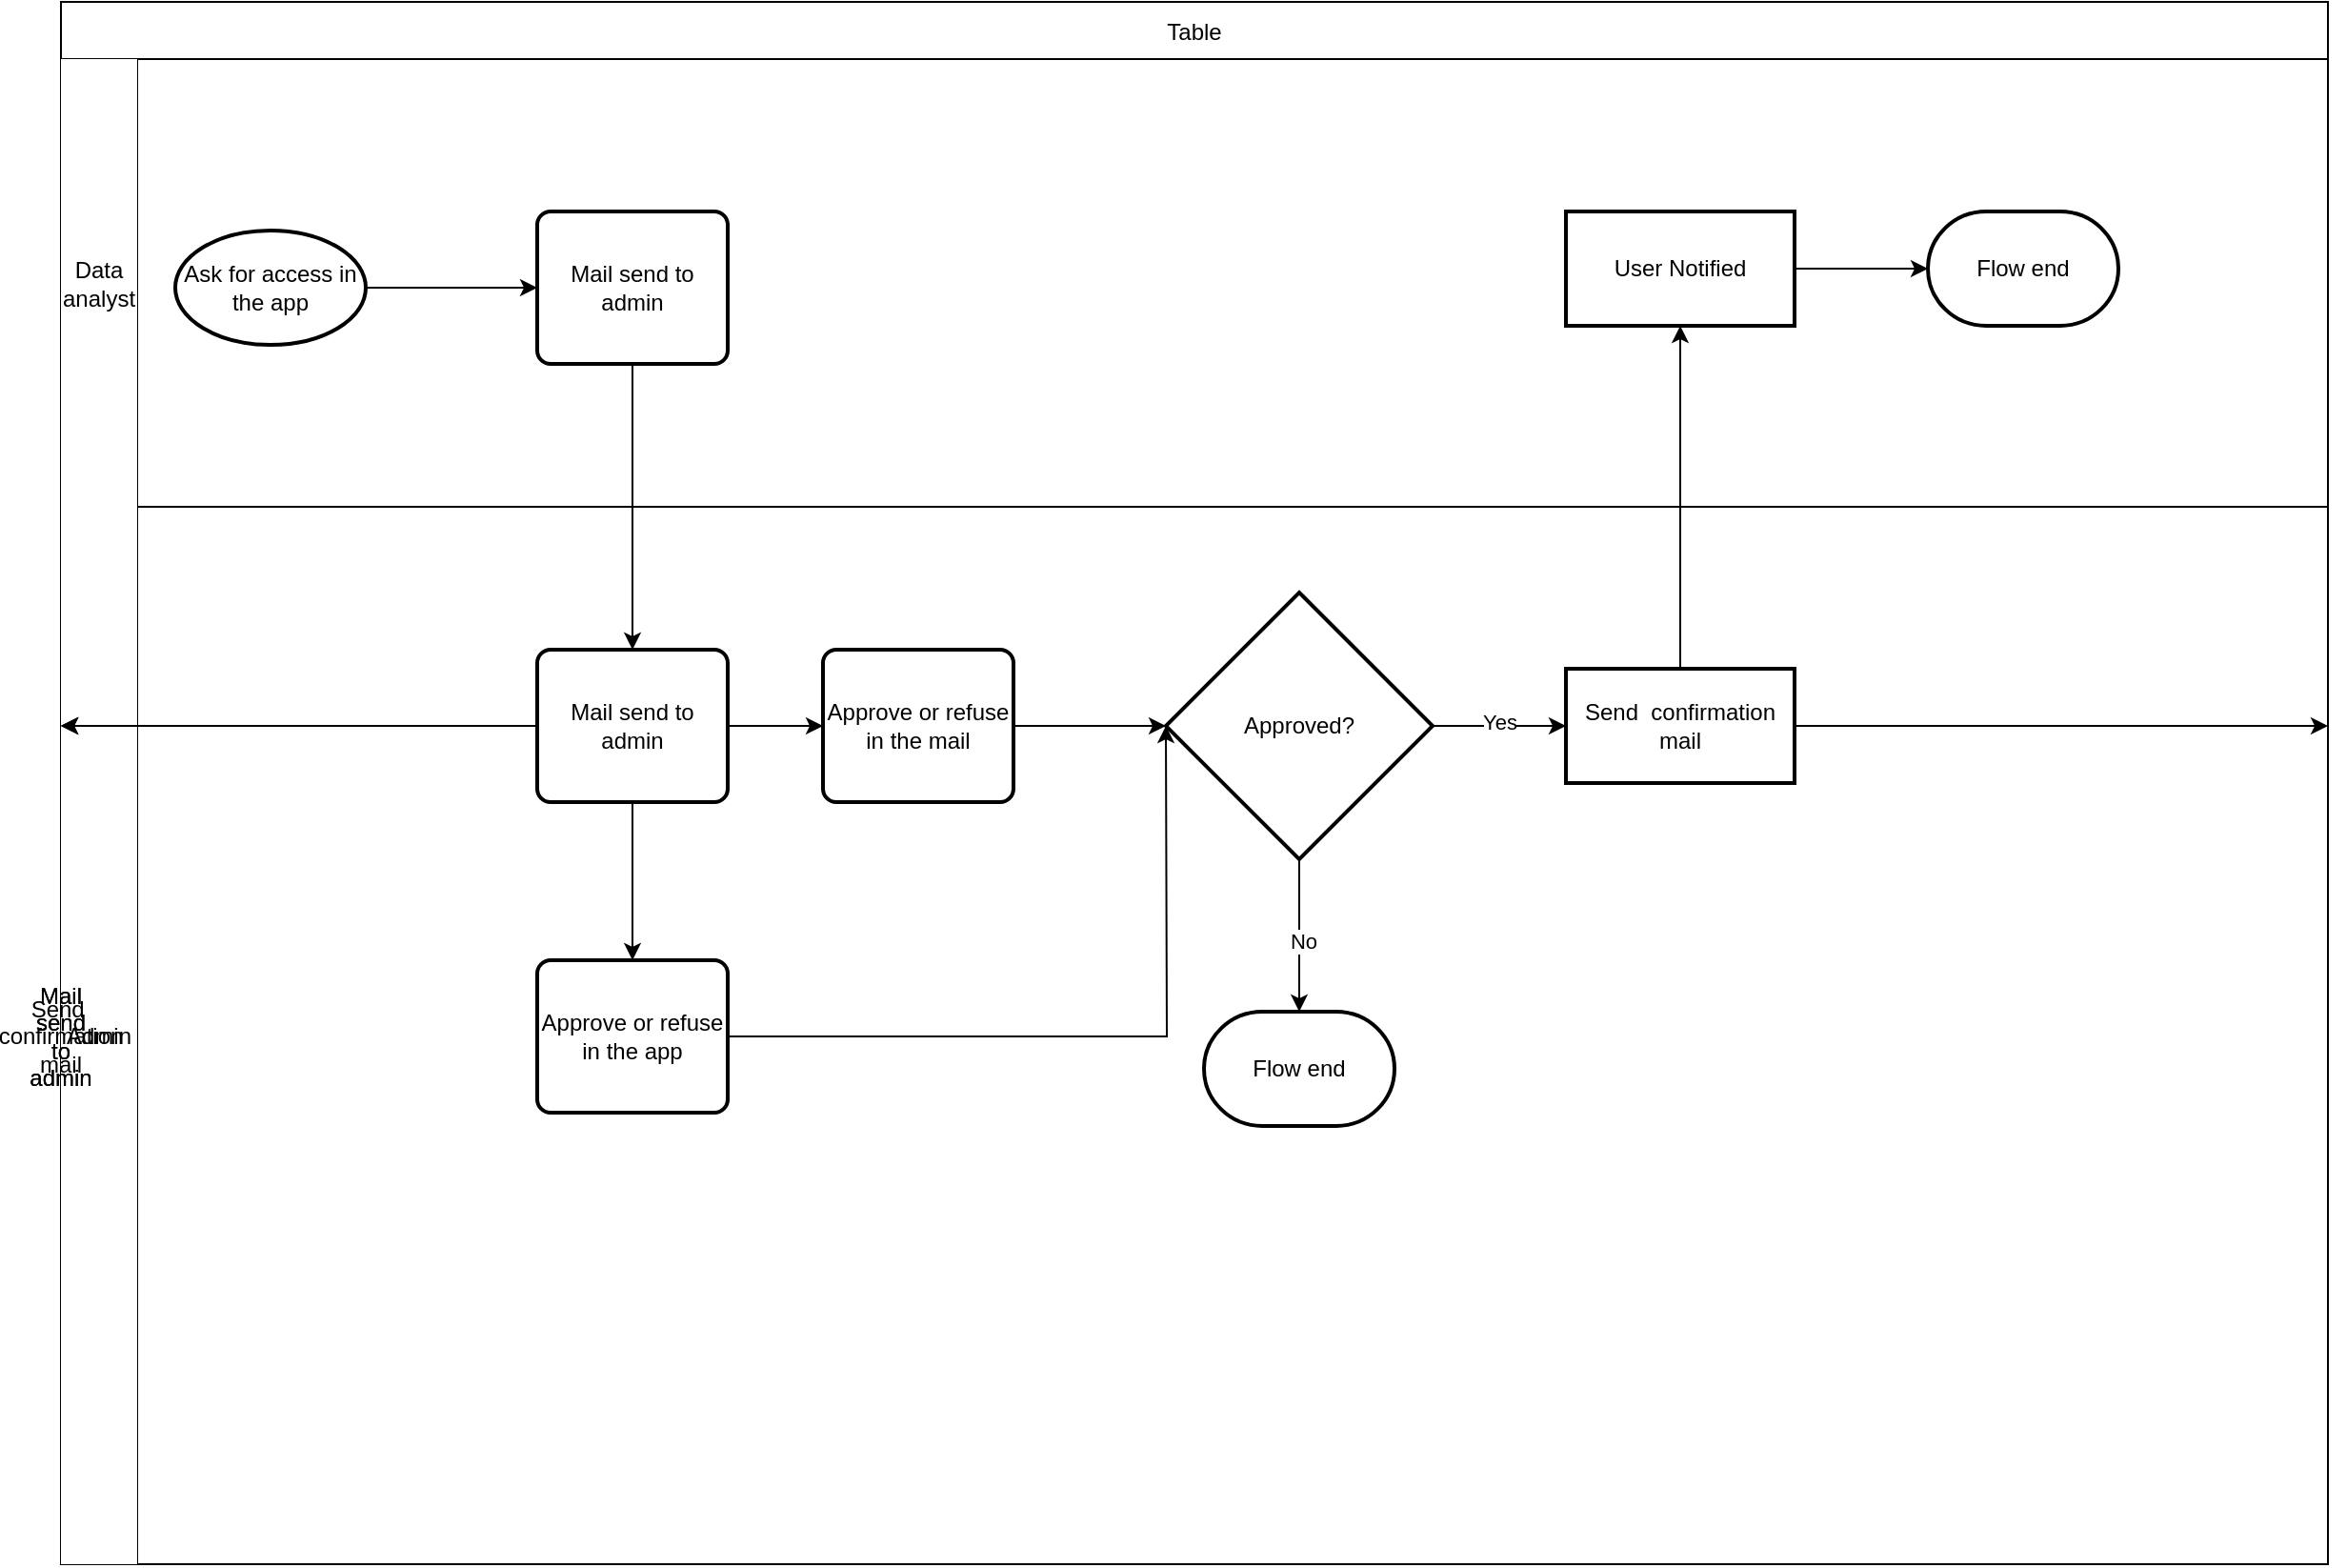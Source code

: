 <mxfile version="21.8.2" type="github">
  <diagram name="Page-1" id="6ToMnfJNtkWmzSoSRB6r">
    <mxGraphModel dx="1327" dy="1088" grid="1" gridSize="10" guides="1" tooltips="1" connect="1" arrows="1" fold="1" page="1" pageScale="1" pageWidth="850" pageHeight="1100" math="0" shadow="0">
      <root>
        <mxCell id="0" />
        <mxCell id="1" parent="0" />
        <mxCell id="N9twt3XVIyGbYr9oYpKm-17" value="Table" style="shape=table;startSize=30;container=1;collapsible=0;childLayout=tableLayout;" vertex="1" parent="1">
          <mxGeometry x="40" y="40" width="1190" height="820" as="geometry" />
        </mxCell>
        <mxCell id="N9twt3XVIyGbYr9oYpKm-18" value="" style="shape=tableRow;horizontal=0;startSize=0;swimlaneHead=0;swimlaneBody=0;strokeColor=inherit;top=0;left=0;bottom=0;right=0;collapsible=0;dropTarget=0;fillColor=none;points=[[0,0.5],[1,0.5]];portConstraint=eastwest;" vertex="1" parent="N9twt3XVIyGbYr9oYpKm-17">
          <mxGeometry y="30" width="1190" height="235" as="geometry" />
        </mxCell>
        <mxCell id="N9twt3XVIyGbYr9oYpKm-22" value="Data analyst" style="shape=partialRectangle;html=1;whiteSpace=wrap;connectable=0;strokeColor=inherit;overflow=hidden;fillColor=default;top=0;left=0;bottom=0;right=0;pointerEvents=1;" vertex="1" parent="N9twt3XVIyGbYr9oYpKm-18">
          <mxGeometry width="40" height="235" as="geometry">
            <mxRectangle width="40" height="235" as="alternateBounds" />
          </mxGeometry>
        </mxCell>
        <mxCell id="N9twt3XVIyGbYr9oYpKm-19" value="" style="shape=partialRectangle;html=1;whiteSpace=wrap;connectable=0;strokeColor=inherit;overflow=hidden;fillColor=none;top=0;left=0;bottom=0;right=0;pointerEvents=1;" vertex="1" parent="N9twt3XVIyGbYr9oYpKm-18">
          <mxGeometry x="40" width="1150" height="235" as="geometry">
            <mxRectangle width="1150" height="235" as="alternateBounds" />
          </mxGeometry>
        </mxCell>
        <mxCell id="N9twt3XVIyGbYr9oYpKm-20" value="" style="shape=tableRow;horizontal=0;startSize=0;swimlaneHead=0;swimlaneBody=0;strokeColor=inherit;top=0;left=0;bottom=0;right=0;collapsible=0;dropTarget=0;fillColor=none;points=[[0,0.5],[1,0.5]];portConstraint=eastwest;" vertex="1" parent="N9twt3XVIyGbYr9oYpKm-17">
          <mxGeometry y="265" width="1190" height="555" as="geometry" />
        </mxCell>
        <mxCell id="N9twt3XVIyGbYr9oYpKm-23" value="Admin" style="shape=partialRectangle;html=1;whiteSpace=wrap;connectable=0;strokeColor=inherit;overflow=hidden;fillColor=default;top=0;left=0;bottom=0;right=0;pointerEvents=1;" vertex="1" parent="N9twt3XVIyGbYr9oYpKm-20">
          <mxGeometry width="40" height="555" as="geometry">
            <mxRectangle width="40" height="555" as="alternateBounds" />
          </mxGeometry>
        </mxCell>
        <mxCell id="N9twt3XVIyGbYr9oYpKm-21" value="" style="shape=partialRectangle;html=1;whiteSpace=wrap;connectable=0;strokeColor=inherit;overflow=hidden;fillColor=none;top=0;left=0;bottom=0;right=0;pointerEvents=1;" vertex="1" parent="N9twt3XVIyGbYr9oYpKm-20">
          <mxGeometry x="40" width="1150" height="555" as="geometry">
            <mxRectangle width="1150" height="555" as="alternateBounds" />
          </mxGeometry>
        </mxCell>
        <mxCell id="N9twt3XVIyGbYr9oYpKm-39" value="" style="whiteSpace=wrap;html=1;strokeWidth=2;" vertex="1" parent="N9twt3XVIyGbYr9oYpKm-20">
          <mxGeometry x="1190" width="NaN" height="555" as="geometry">
            <mxRectangle width="NaN" height="555" as="alternateBounds" />
          </mxGeometry>
        </mxCell>
        <mxCell id="N9twt3XVIyGbYr9oYpKm-49" value="Send&amp;nbsp; confirmation mail" style="whiteSpace=wrap;html=1;strokeWidth=2;" vertex="1" parent="N9twt3XVIyGbYr9oYpKm-20">
          <mxGeometry width="NaN" height="555" as="geometry">
            <mxRectangle width="NaN" height="555" as="alternateBounds" />
          </mxGeometry>
        </mxCell>
        <mxCell id="N9twt3XVIyGbYr9oYpKm-54" value="Mail send to admin" style="rounded=1;whiteSpace=wrap;html=1;absoluteArcSize=1;arcSize=14;strokeWidth=2;" vertex="1" parent="N9twt3XVIyGbYr9oYpKm-20">
          <mxGeometry width="NaN" height="555" as="geometry">
            <mxRectangle width="NaN" height="555" as="alternateBounds" />
          </mxGeometry>
        </mxCell>
        <mxCell id="N9twt3XVIyGbYr9oYpKm-59" value="Mail send to admin" style="rounded=1;whiteSpace=wrap;html=1;absoluteArcSize=1;arcSize=14;strokeWidth=2;" vertex="1" parent="N9twt3XVIyGbYr9oYpKm-20">
          <mxGeometry width="NaN" height="555" as="geometry">
            <mxRectangle width="NaN" height="555" as="alternateBounds" />
          </mxGeometry>
        </mxCell>
        <mxCell id="N9twt3XVIyGbYr9oYpKm-80" value="" style="whiteSpace=wrap;html=1;rounded=1;arcSize=14;strokeWidth=2;" vertex="1" parent="N9twt3XVIyGbYr9oYpKm-20">
          <mxGeometry width="NaN" height="555" as="geometry">
            <mxRectangle width="NaN" height="555" as="alternateBounds" />
          </mxGeometry>
        </mxCell>
        <mxCell id="N9twt3XVIyGbYr9oYpKm-29" style="edgeStyle=orthogonalEdgeStyle;rounded=0;orthogonalLoop=1;jettySize=auto;html=1;exitX=1;exitY=0.5;exitDx=0;exitDy=0;exitPerimeter=0;" edge="1" parent="1" source="N9twt3XVIyGbYr9oYpKm-24" target="N9twt3XVIyGbYr9oYpKm-18">
          <mxGeometry relative="1" as="geometry">
            <Array as="points">
              <mxPoint x="290" y="190" />
              <mxPoint x="290" y="190" />
            </Array>
          </mxGeometry>
        </mxCell>
        <mxCell id="N9twt3XVIyGbYr9oYpKm-33" value="" style="edgeStyle=orthogonalEdgeStyle;rounded=0;orthogonalLoop=1;jettySize=auto;html=1;" edge="1" parent="1" source="N9twt3XVIyGbYr9oYpKm-24" target="N9twt3XVIyGbYr9oYpKm-31">
          <mxGeometry relative="1" as="geometry" />
        </mxCell>
        <mxCell id="N9twt3XVIyGbYr9oYpKm-24" value="Ask for access in the app" style="strokeWidth=2;html=1;shape=mxgraph.flowchart.start_1;whiteSpace=wrap;" vertex="1" parent="1">
          <mxGeometry x="100" y="160" width="100" height="60" as="geometry" />
        </mxCell>
        <mxCell id="N9twt3XVIyGbYr9oYpKm-57" value="" style="edgeStyle=orthogonalEdgeStyle;rounded=0;orthogonalLoop=1;jettySize=auto;html=1;" edge="1" parent="1" source="N9twt3XVIyGbYr9oYpKm-31" target="N9twt3XVIyGbYr9oYpKm-56">
          <mxGeometry relative="1" as="geometry" />
        </mxCell>
        <mxCell id="N9twt3XVIyGbYr9oYpKm-31" value="Mail send to admin" style="rounded=1;whiteSpace=wrap;html=1;absoluteArcSize=1;arcSize=14;strokeWidth=2;" vertex="1" parent="1">
          <mxGeometry x="290" y="150" width="100" height="80" as="geometry" />
        </mxCell>
        <mxCell id="N9twt3XVIyGbYr9oYpKm-40" value="" style="edgeStyle=orthogonalEdgeStyle;rounded=0;orthogonalLoop=1;jettySize=auto;html=1;" edge="1" parent="1" source="N9twt3XVIyGbYr9oYpKm-36" target="N9twt3XVIyGbYr9oYpKm-39">
          <mxGeometry relative="1" as="geometry" />
        </mxCell>
        <mxCell id="N9twt3XVIyGbYr9oYpKm-50" value="" style="edgeStyle=orthogonalEdgeStyle;rounded=0;orthogonalLoop=1;jettySize=auto;html=1;" edge="1" parent="1" source="N9twt3XVIyGbYr9oYpKm-46" target="N9twt3XVIyGbYr9oYpKm-49">
          <mxGeometry relative="1" as="geometry" />
        </mxCell>
        <mxCell id="N9twt3XVIyGbYr9oYpKm-60" value="" style="edgeStyle=orthogonalEdgeStyle;rounded=0;orthogonalLoop=1;jettySize=auto;html=1;" edge="1" parent="1" source="N9twt3XVIyGbYr9oYpKm-56" target="N9twt3XVIyGbYr9oYpKm-59">
          <mxGeometry relative="1" as="geometry" />
        </mxCell>
        <mxCell id="N9twt3XVIyGbYr9oYpKm-62" value="" style="edgeStyle=orthogonalEdgeStyle;rounded=0;orthogonalLoop=1;jettySize=auto;html=1;" edge="1" parent="1" source="N9twt3XVIyGbYr9oYpKm-56" target="N9twt3XVIyGbYr9oYpKm-61">
          <mxGeometry relative="1" as="geometry" />
        </mxCell>
        <mxCell id="N9twt3XVIyGbYr9oYpKm-81" value="" style="edgeStyle=orthogonalEdgeStyle;rounded=0;orthogonalLoop=1;jettySize=auto;html=1;" edge="1" parent="1" source="N9twt3XVIyGbYr9oYpKm-56" target="N9twt3XVIyGbYr9oYpKm-80">
          <mxGeometry relative="1" as="geometry" />
        </mxCell>
        <mxCell id="N9twt3XVIyGbYr9oYpKm-83" value="" style="edgeStyle=orthogonalEdgeStyle;rounded=0;orthogonalLoop=1;jettySize=auto;html=1;" edge="1" parent="1" source="N9twt3XVIyGbYr9oYpKm-56" target="N9twt3XVIyGbYr9oYpKm-82">
          <mxGeometry relative="1" as="geometry" />
        </mxCell>
        <mxCell id="N9twt3XVIyGbYr9oYpKm-56" value="Mail send to admin" style="rounded=1;whiteSpace=wrap;html=1;absoluteArcSize=1;arcSize=14;strokeWidth=2;" vertex="1" parent="1">
          <mxGeometry x="290" y="380" width="100" height="80" as="geometry" />
        </mxCell>
        <mxCell id="N9twt3XVIyGbYr9oYpKm-85" style="edgeStyle=orthogonalEdgeStyle;rounded=0;orthogonalLoop=1;jettySize=auto;html=1;exitX=1;exitY=0.5;exitDx=0;exitDy=0;" edge="1" parent="1" source="N9twt3XVIyGbYr9oYpKm-61">
          <mxGeometry relative="1" as="geometry">
            <mxPoint x="620" y="420" as="targetPoint" />
          </mxGeometry>
        </mxCell>
        <mxCell id="N9twt3XVIyGbYr9oYpKm-61" value="Approve or refuse in the app" style="rounded=1;whiteSpace=wrap;html=1;absoluteArcSize=1;arcSize=14;strokeWidth=2;" vertex="1" parent="1">
          <mxGeometry x="290" y="543" width="100" height="80" as="geometry" />
        </mxCell>
        <mxCell id="N9twt3XVIyGbYr9oYpKm-75" value="" style="group" vertex="1" connectable="0" parent="1">
          <mxGeometry x="620" y="150" width="500" height="480" as="geometry" />
        </mxCell>
        <mxCell id="N9twt3XVIyGbYr9oYpKm-77" style="edgeStyle=orthogonalEdgeStyle;rounded=0;orthogonalLoop=1;jettySize=auto;html=1;exitX=0.5;exitY=1;exitDx=0;exitDy=0;exitPerimeter=0;" edge="1" parent="N9twt3XVIyGbYr9oYpKm-75" source="N9twt3XVIyGbYr9oYpKm-36" target="N9twt3XVIyGbYr9oYpKm-45">
          <mxGeometry relative="1" as="geometry" />
        </mxCell>
        <mxCell id="N9twt3XVIyGbYr9oYpKm-78" value="No" style="edgeLabel;html=1;align=center;verticalAlign=middle;resizable=0;points=[];" vertex="1" connectable="0" parent="N9twt3XVIyGbYr9oYpKm-77">
          <mxGeometry x="0.075" y="2" relative="1" as="geometry">
            <mxPoint as="offset" />
          </mxGeometry>
        </mxCell>
        <mxCell id="N9twt3XVIyGbYr9oYpKm-36" value="Approved?" style="strokeWidth=2;html=1;shape=mxgraph.flowchart.decision;whiteSpace=wrap;" vertex="1" parent="N9twt3XVIyGbYr9oYpKm-75">
          <mxGeometry y="200" width="140" height="140" as="geometry" />
        </mxCell>
        <mxCell id="N9twt3XVIyGbYr9oYpKm-45" value="Flow end" style="strokeWidth=2;html=1;shape=mxgraph.flowchart.terminator;whiteSpace=wrap;" vertex="1" parent="N9twt3XVIyGbYr9oYpKm-75">
          <mxGeometry x="20" y="420" width="100" height="60" as="geometry" />
        </mxCell>
        <mxCell id="N9twt3XVIyGbYr9oYpKm-46" value="Send&amp;nbsp; confirmation mail" style="whiteSpace=wrap;html=1;strokeWidth=2;" vertex="1" parent="N9twt3XVIyGbYr9oYpKm-75">
          <mxGeometry x="210" y="240" width="120" height="60" as="geometry" />
        </mxCell>
        <mxCell id="N9twt3XVIyGbYr9oYpKm-47" value="" style="edgeStyle=orthogonalEdgeStyle;rounded=0;orthogonalLoop=1;jettySize=auto;html=1;" edge="1" parent="N9twt3XVIyGbYr9oYpKm-75" source="N9twt3XVIyGbYr9oYpKm-36" target="N9twt3XVIyGbYr9oYpKm-46">
          <mxGeometry relative="1" as="geometry" />
        </mxCell>
        <mxCell id="N9twt3XVIyGbYr9oYpKm-79" value="Yes" style="edgeLabel;html=1;align=center;verticalAlign=middle;resizable=0;points=[];" vertex="1" connectable="0" parent="N9twt3XVIyGbYr9oYpKm-47">
          <mxGeometry y="2" relative="1" as="geometry">
            <mxPoint as="offset" />
          </mxGeometry>
        </mxCell>
        <mxCell id="N9twt3XVIyGbYr9oYpKm-48" value="Flow end" style="strokeWidth=2;html=1;shape=mxgraph.flowchart.terminator;whiteSpace=wrap;" vertex="1" parent="N9twt3XVIyGbYr9oYpKm-75">
          <mxGeometry x="400" width="100" height="60" as="geometry" />
        </mxCell>
        <mxCell id="N9twt3XVIyGbYr9oYpKm-53" value="" style="edgeStyle=orthogonalEdgeStyle;rounded=0;orthogonalLoop=1;jettySize=auto;html=1;" edge="1" parent="N9twt3XVIyGbYr9oYpKm-75" source="N9twt3XVIyGbYr9oYpKm-51" target="N9twt3XVIyGbYr9oYpKm-48">
          <mxGeometry relative="1" as="geometry" />
        </mxCell>
        <mxCell id="N9twt3XVIyGbYr9oYpKm-51" value="User Notified" style="whiteSpace=wrap;html=1;strokeWidth=2;" vertex="1" parent="N9twt3XVIyGbYr9oYpKm-75">
          <mxGeometry x="210" width="120" height="60" as="geometry" />
        </mxCell>
        <mxCell id="N9twt3XVIyGbYr9oYpKm-52" value="" style="edgeStyle=orthogonalEdgeStyle;rounded=0;orthogonalLoop=1;jettySize=auto;html=1;" edge="1" parent="N9twt3XVIyGbYr9oYpKm-75" source="N9twt3XVIyGbYr9oYpKm-46" target="N9twt3XVIyGbYr9oYpKm-51">
          <mxGeometry relative="1" as="geometry" />
        </mxCell>
        <mxCell id="N9twt3XVIyGbYr9oYpKm-84" value="" style="edgeStyle=orthogonalEdgeStyle;rounded=0;orthogonalLoop=1;jettySize=auto;html=1;" edge="1" parent="1" source="N9twt3XVIyGbYr9oYpKm-82" target="N9twt3XVIyGbYr9oYpKm-36">
          <mxGeometry relative="1" as="geometry" />
        </mxCell>
        <mxCell id="N9twt3XVIyGbYr9oYpKm-82" value="Approve or refuse in the mail" style="rounded=1;whiteSpace=wrap;html=1;absoluteArcSize=1;arcSize=14;strokeWidth=2;" vertex="1" parent="1">
          <mxGeometry x="440" y="380" width="100" height="80" as="geometry" />
        </mxCell>
      </root>
    </mxGraphModel>
  </diagram>
</mxfile>
